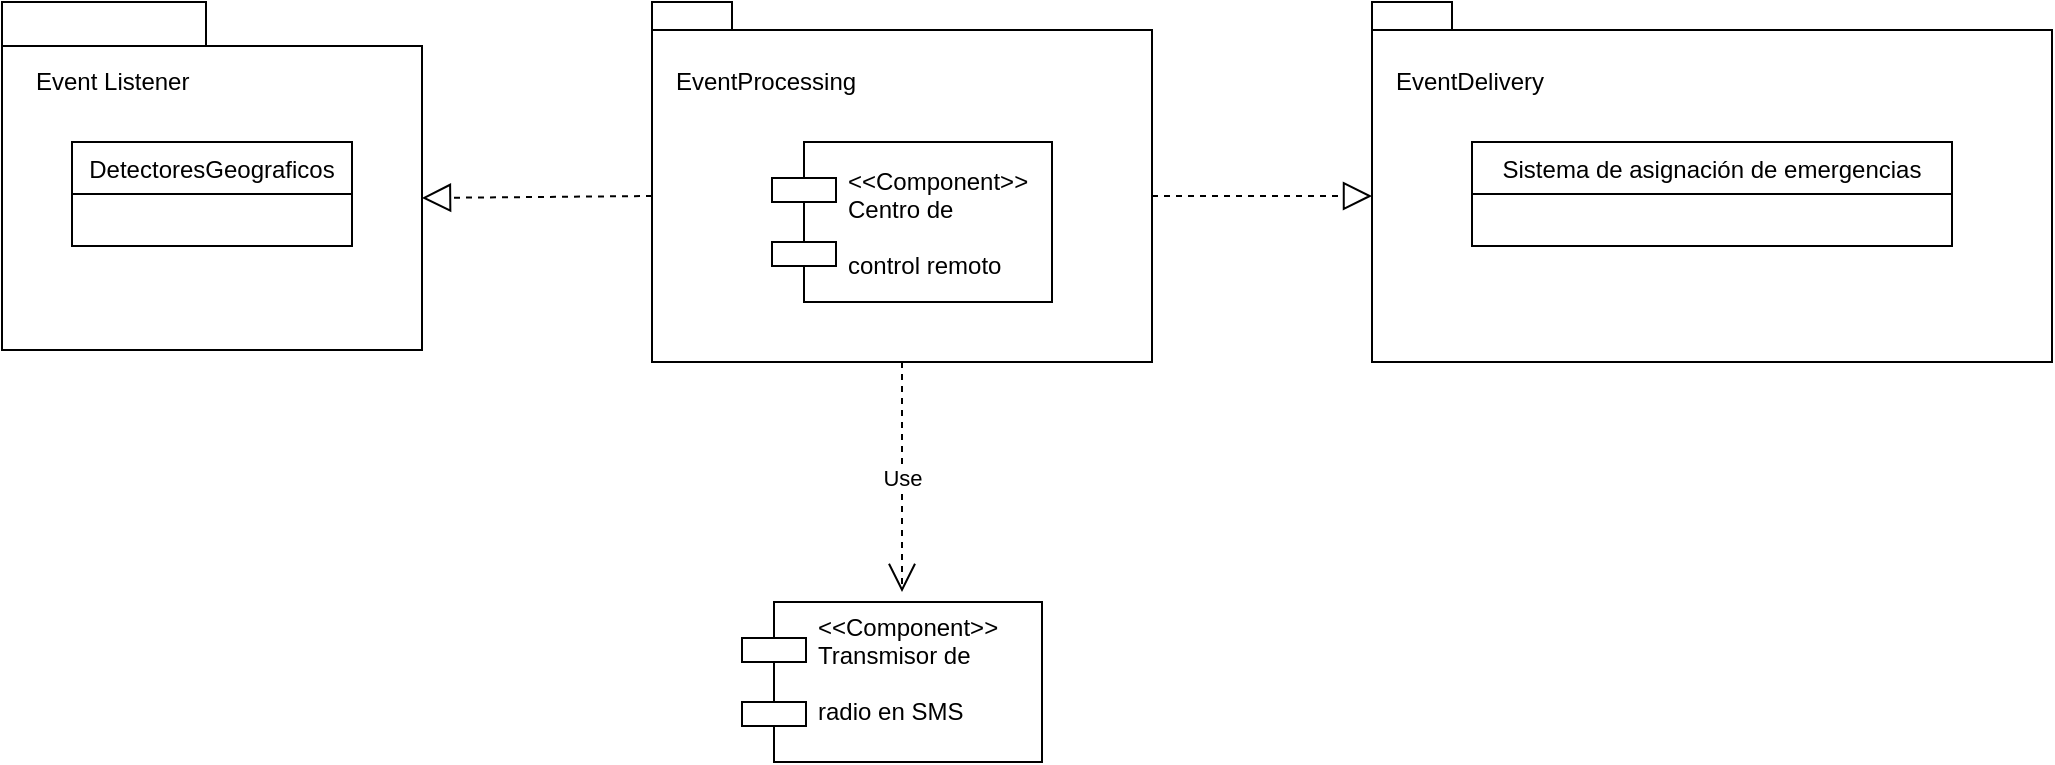 <mxfile version="12.1.3" type="device" pages="1"><diagram id="i2pYkHRXe0K37-lUeZLJ" name="Page-1"><mxGraphModel dx="1422" dy="791" grid="1" gridSize="10" guides="1" tooltips="1" connect="1" arrows="1" fold="1" page="1" pageScale="1" pageWidth="1169" pageHeight="1654" math="0" shadow="0"><root><mxCell id="0"/><mxCell id="1" parent="0"/><mxCell id="-lk-j_QBAzNRk8KsqQVB-1" value="" style="shape=folder;fontStyle=1;spacingTop=10;tabWidth=102;tabHeight=22;tabPosition=left;html=1;" vertex="1" parent="1"><mxGeometry x="35" y="80" width="210" height="174" as="geometry"/></mxCell><mxCell id="-lk-j_QBAzNRk8KsqQVB-2" value="Event Listener" style="text;html=1;resizable=0;points=[];autosize=1;align=left;verticalAlign=top;spacingTop=-4;" vertex="1" parent="1"><mxGeometry x="50" y="110" width="90" height="20" as="geometry"/></mxCell><mxCell id="-lk-j_QBAzNRk8KsqQVB-3" value="DetectoresGeograficos" style="swimlane;fontStyle=0;childLayout=stackLayout;horizontal=1;startSize=26;fillColor=none;horizontalStack=0;resizeParent=1;resizeParentMax=0;resizeLast=0;collapsible=1;marginBottom=0;" vertex="1" parent="1"><mxGeometry x="70" y="150" width="140" height="52" as="geometry"/></mxCell><mxCell id="-lk-j_QBAzNRk8KsqQVB-11" value="" style="shape=folder;fontStyle=1;spacingTop=10;tabWidth=40;tabHeight=14;tabPosition=left;html=1;" vertex="1" parent="1"><mxGeometry x="360" y="80" width="250" height="180" as="geometry"/></mxCell><mxCell id="-lk-j_QBAzNRk8KsqQVB-12" value="EventProcessing" style="text;html=1;resizable=0;points=[];autosize=1;align=left;verticalAlign=top;spacingTop=-4;" vertex="1" parent="1"><mxGeometry x="370" y="110" width="110" height="20" as="geometry"/></mxCell><mxCell id="-lk-j_QBAzNRk8KsqQVB-17" value="&#xA;&lt;&lt;Component&gt;&gt;&#xA;Centro de &#xA;&#xA;control remoto&#xA;" style="shape=component;align=left;spacingLeft=36;" vertex="1" parent="1"><mxGeometry x="420" y="150" width="140" height="80" as="geometry"/></mxCell><mxCell id="-lk-j_QBAzNRk8KsqQVB-18" value="&lt;&lt;Component&gt;&gt;&#xA;Transmisor de &#xA;&#xA;radio en SMS &#xA;" style="shape=component;align=left;spacingLeft=36;" vertex="1" parent="1"><mxGeometry x="405" y="380" width="150" height="80" as="geometry"/></mxCell><mxCell id="-lk-j_QBAzNRk8KsqQVB-19" value="" style="shape=folder;fontStyle=1;spacingTop=10;tabWidth=40;tabHeight=14;tabPosition=left;html=1;" vertex="1" parent="1"><mxGeometry x="720" y="80" width="340" height="180" as="geometry"/></mxCell><mxCell id="-lk-j_QBAzNRk8KsqQVB-20" value="EventDelivery" style="text;html=1;resizable=0;points=[];autosize=1;align=left;verticalAlign=top;spacingTop=-4;" vertex="1" parent="1"><mxGeometry x="730" y="110" width="90" height="20" as="geometry"/></mxCell><mxCell id="-lk-j_QBAzNRk8KsqQVB-21" value="Use" style="endArrow=open;endSize=12;dashed=1;html=1;exitX=0.5;exitY=1;exitDx=0;exitDy=0;exitPerimeter=0;" edge="1" parent="1" source="-lk-j_QBAzNRk8KsqQVB-11"><mxGeometry width="160" relative="1" as="geometry"><mxPoint x="80" y="480" as="sourcePoint"/><mxPoint x="485" y="375" as="targetPoint"/></mxGeometry></mxCell><mxCell id="-lk-j_QBAzNRk8KsqQVB-22" value="Sistema de asignación de emergencias" style="swimlane;fontStyle=0;childLayout=stackLayout;horizontal=1;startSize=26;fillColor=none;horizontalStack=0;resizeParent=1;resizeParentMax=0;resizeLast=0;collapsible=1;marginBottom=0;" vertex="1" parent="1"><mxGeometry x="770" y="150" width="240" height="52" as="geometry"/></mxCell><mxCell id="-lk-j_QBAzNRk8KsqQVB-26" value="" style="endArrow=block;dashed=1;endFill=0;endSize=12;html=1;exitX=0;exitY=0;exitDx=0;exitDy=97;exitPerimeter=0;entryX=0;entryY=0;entryDx=210;entryDy=98;entryPerimeter=0;" edge="1" parent="1" source="-lk-j_QBAzNRk8KsqQVB-11" target="-lk-j_QBAzNRk8KsqQVB-1"><mxGeometry width="160" relative="1" as="geometry"><mxPoint x="40" y="480" as="sourcePoint"/><mxPoint x="200" y="480" as="targetPoint"/></mxGeometry></mxCell><mxCell id="-lk-j_QBAzNRk8KsqQVB-27" value="" style="endArrow=block;dashed=1;endFill=0;endSize=12;html=1;exitX=0;exitY=0;exitDx=250;exitDy=97;exitPerimeter=0;entryX=0;entryY=0;entryDx=0;entryDy=97;entryPerimeter=0;" edge="1" parent="1" source="-lk-j_QBAzNRk8KsqQVB-11" target="-lk-j_QBAzNRk8KsqQVB-19"><mxGeometry width="160" relative="1" as="geometry"><mxPoint x="600" y="390" as="sourcePoint"/><mxPoint x="760" y="390" as="targetPoint"/></mxGeometry></mxCell></root></mxGraphModel></diagram></mxfile>